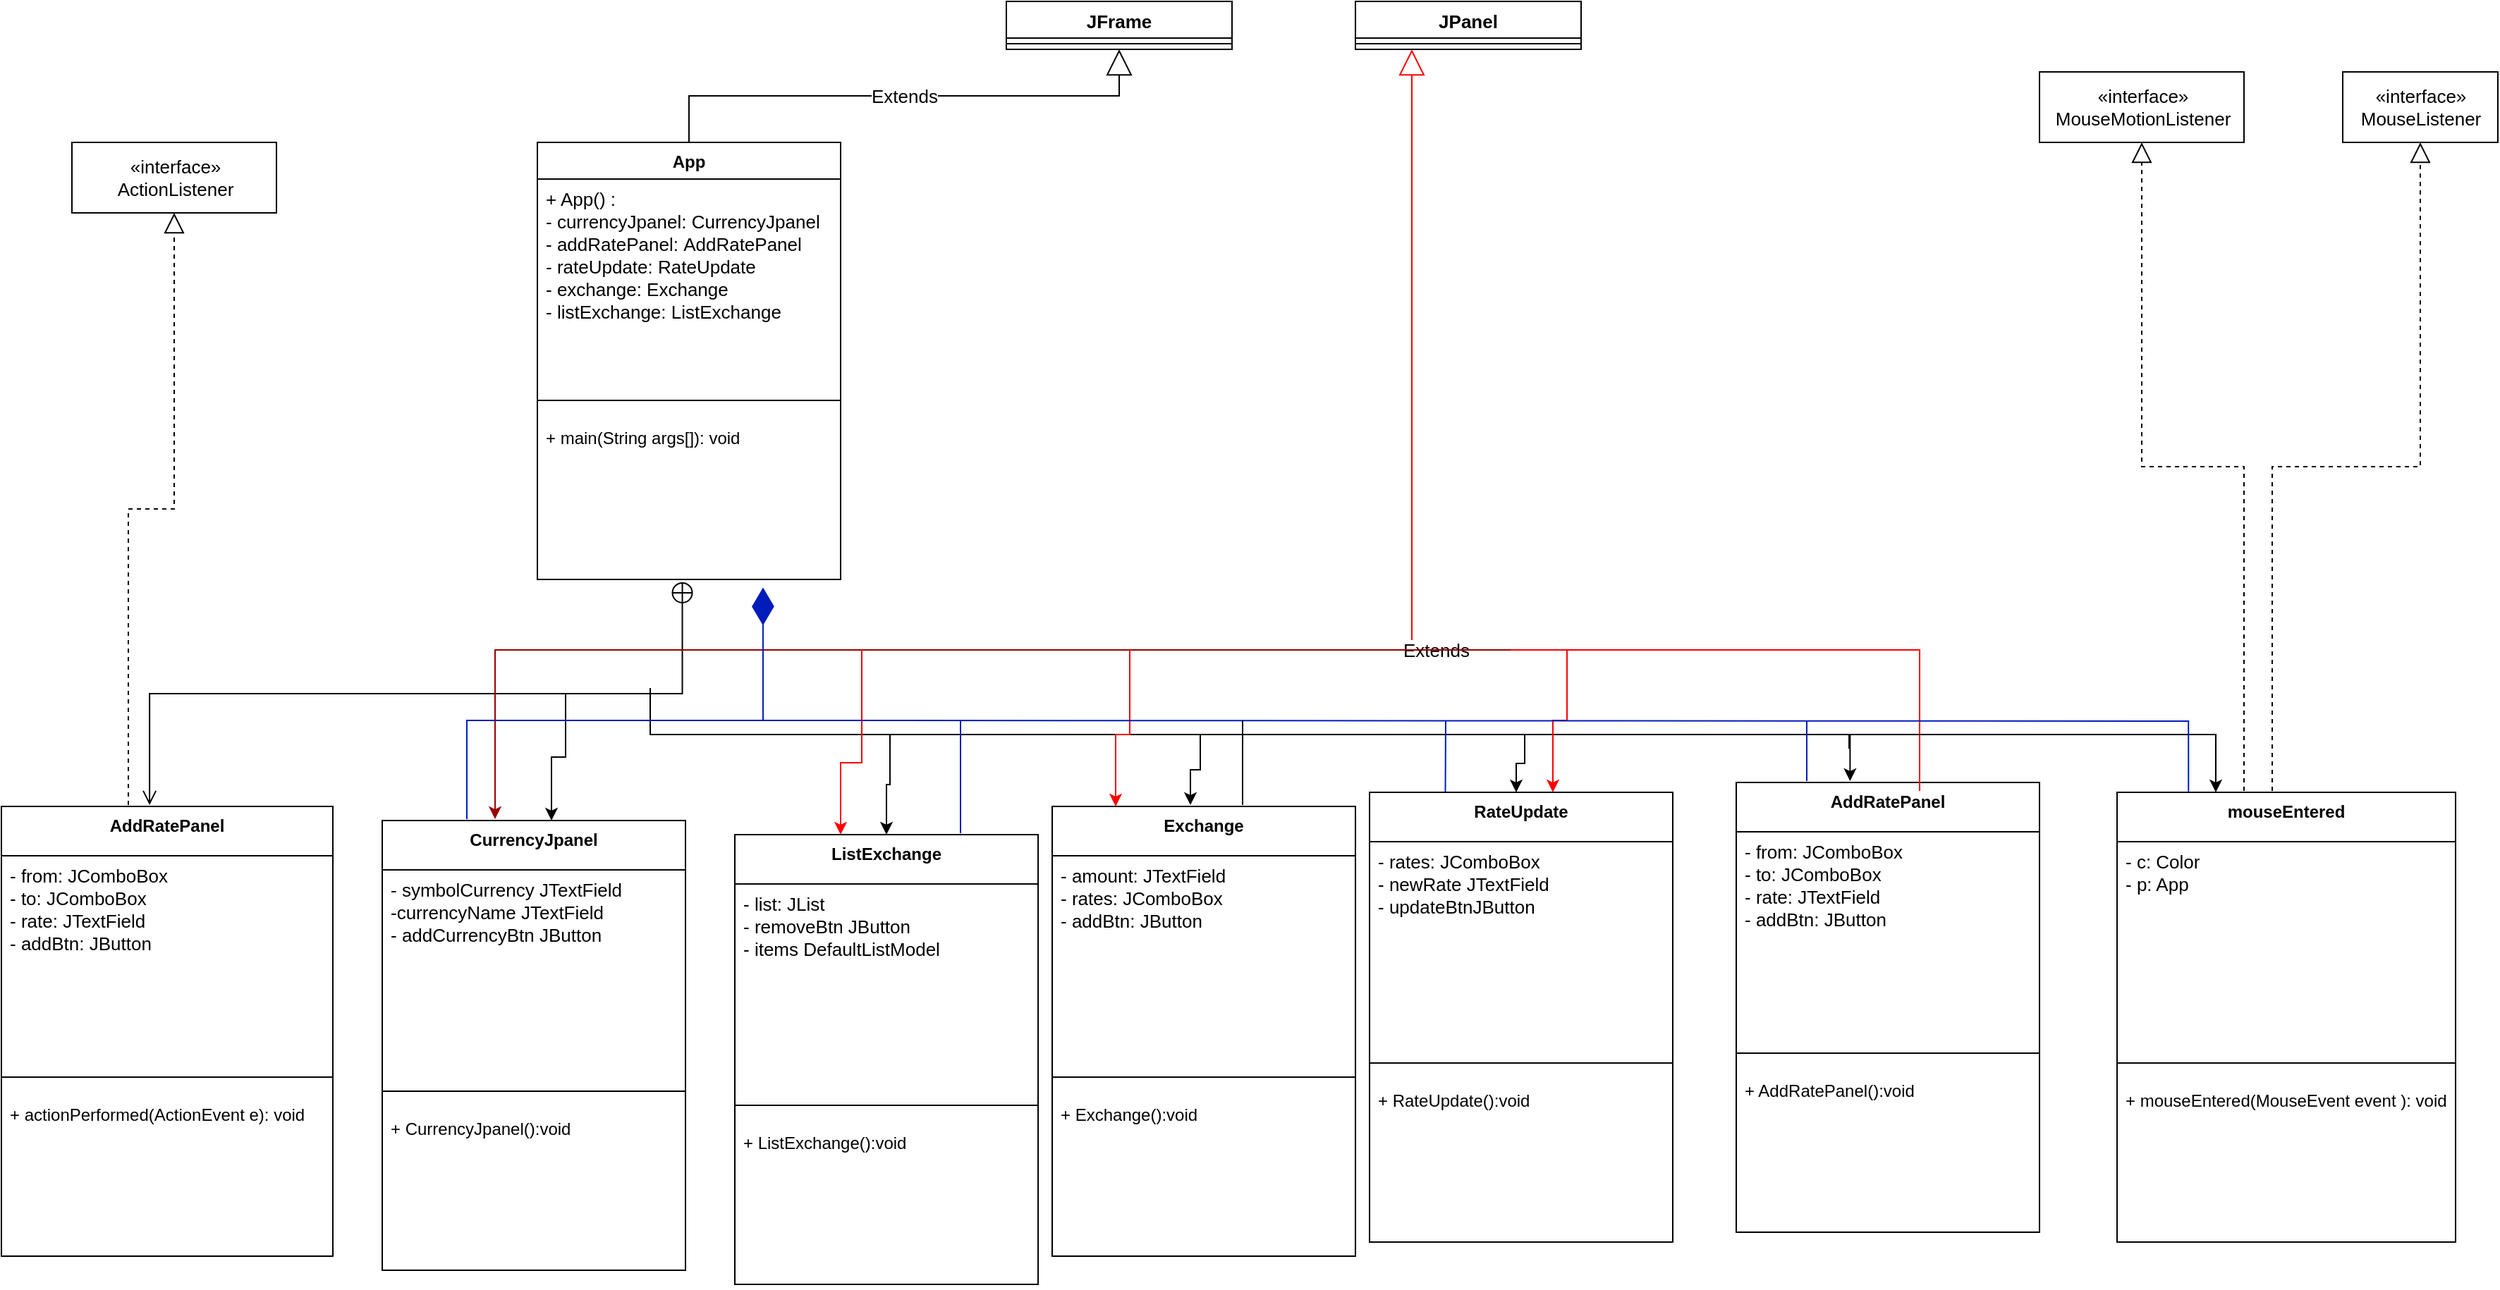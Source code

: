 <mxfile version="18.0.4" type="device"><diagram id="217wpUSoL_snK_E3ENLJ" name="Page-1"><mxGraphModel dx="2737" dy="995" grid="1" gridSize="10" guides="1" tooltips="1" connect="1" arrows="1" fold="1" page="1" pageScale="1" pageWidth="850" pageHeight="1100" math="0" shadow="0"><root><mxCell id="0"/><mxCell id="1" parent="0"/><mxCell id="4fV2zN9EsYsh9YsuA4X6-6" value="App" style="swimlane;fontStyle=1;align=center;verticalAlign=top;childLayout=stackLayout;horizontal=1;startSize=26;horizontalStack=0;resizeParent=1;resizeParentMax=0;resizeLast=0;collapsible=1;marginBottom=0;" vertex="1" parent="1"><mxGeometry x="-130" y="110" width="215" height="310" as="geometry"><mxRectangle x="300" y="40" width="60" height="26" as="alternateBounds"/></mxGeometry></mxCell><mxCell id="4fV2zN9EsYsh9YsuA4X6-7" value="+ App() :&#10;- currencyJpanel: CurrencyJpanel&#10;- addRatePanel: AddRatePanel&#10;- rateUpdate: RateUpdate&#10;- exchange: Exchange&#10;- listExchange: ListExchange" style="text;strokeColor=none;fillColor=none;align=left;verticalAlign=top;spacingLeft=4;spacingRight=4;overflow=hidden;rotatable=0;points=[[0,0.5],[1,0.5]];portConstraint=eastwest;fontSize=13;" vertex="1" parent="4fV2zN9EsYsh9YsuA4X6-6"><mxGeometry y="26" width="215" height="144" as="geometry"/></mxCell><mxCell id="4fV2zN9EsYsh9YsuA4X6-8" value="" style="line;strokeWidth=1;fillColor=none;align=left;verticalAlign=middle;spacingTop=-1;spacingLeft=3;spacingRight=3;rotatable=0;labelPosition=right;points=[];portConstraint=eastwest;" vertex="1" parent="4fV2zN9EsYsh9YsuA4X6-6"><mxGeometry y="170" width="215" height="26" as="geometry"/></mxCell><mxCell id="4fV2zN9EsYsh9YsuA4X6-9" value="+ main(String args[]): void" style="text;strokeColor=none;fillColor=none;align=left;verticalAlign=top;spacingLeft=4;spacingRight=4;overflow=hidden;rotatable=0;points=[[0,0.5],[1,0.5]];portConstraint=eastwest;" vertex="1" parent="4fV2zN9EsYsh9YsuA4X6-6"><mxGeometry y="196" width="215" height="114" as="geometry"/></mxCell><mxCell id="4fV2zN9EsYsh9YsuA4X6-51" value="JFrame" style="swimlane;fontStyle=1;align=center;verticalAlign=top;childLayout=stackLayout;horizontal=1;startSize=26;horizontalStack=0;resizeParent=1;resizeParentMax=0;resizeLast=0;collapsible=1;marginBottom=0;fontSize=13;fillColor=default;" vertex="1" parent="1"><mxGeometry x="202.5" y="10" width="160" height="34" as="geometry"/></mxCell><mxCell id="4fV2zN9EsYsh9YsuA4X6-53" value="" style="line;strokeWidth=1;fillColor=none;align=left;verticalAlign=middle;spacingTop=-1;spacingLeft=3;spacingRight=3;rotatable=0;labelPosition=right;points=[];portConstraint=eastwest;fontSize=13;" vertex="1" parent="4fV2zN9EsYsh9YsuA4X6-51"><mxGeometry y="26" width="160" height="8" as="geometry"/></mxCell><mxCell id="4fV2zN9EsYsh9YsuA4X6-58" value="AddRatePanel" style="swimlane;fontStyle=1;align=center;verticalAlign=top;childLayout=stackLayout;horizontal=1;startSize=35;horizontalStack=0;resizeParent=1;resizeParentMax=0;resizeLast=0;collapsible=1;marginBottom=0;" vertex="1" parent="1"><mxGeometry x="720" y="564" width="215" height="319" as="geometry"><mxRectangle x="300" y="40" width="60" height="26" as="alternateBounds"/></mxGeometry></mxCell><mxCell id="4fV2zN9EsYsh9YsuA4X6-59" value="- from: JComboBox&#10;- to: JComboBox&#10;- rate: JTextField&#10;- addBtn: JButton" style="text;strokeColor=none;fillColor=none;align=left;verticalAlign=top;spacingLeft=4;spacingRight=4;overflow=hidden;rotatable=0;points=[[0,0.5],[1,0.5]];portConstraint=eastwest;fontSize=13;" vertex="1" parent="4fV2zN9EsYsh9YsuA4X6-58"><mxGeometry y="35" width="215" height="144" as="geometry"/></mxCell><mxCell id="4fV2zN9EsYsh9YsuA4X6-60" value="" style="line;strokeWidth=1;fillColor=none;align=left;verticalAlign=middle;spacingTop=-1;spacingLeft=3;spacingRight=3;rotatable=0;labelPosition=right;points=[];portConstraint=eastwest;" vertex="1" parent="4fV2zN9EsYsh9YsuA4X6-58"><mxGeometry y="179" width="215" height="26" as="geometry"/></mxCell><mxCell id="4fV2zN9EsYsh9YsuA4X6-61" value="+ AddRatePanel():void" style="text;strokeColor=none;fillColor=none;align=left;verticalAlign=top;spacingLeft=4;spacingRight=4;overflow=hidden;rotatable=0;points=[[0,0.5],[1,0.5]];portConstraint=eastwest;" vertex="1" parent="4fV2zN9EsYsh9YsuA4X6-58"><mxGeometry y="205" width="215" height="114" as="geometry"/></mxCell><mxCell id="4fV2zN9EsYsh9YsuA4X6-62" value="JPanel" style="swimlane;fontStyle=1;align=center;verticalAlign=top;childLayout=stackLayout;horizontal=1;startSize=26;horizontalStack=0;resizeParent=1;resizeParentMax=0;resizeLast=0;collapsible=1;marginBottom=0;fontSize=13;fillColor=default;" vertex="1" parent="1"><mxGeometry x="450" y="10" width="160" height="34" as="geometry"/></mxCell><mxCell id="4fV2zN9EsYsh9YsuA4X6-63" value="" style="line;strokeWidth=1;fillColor=none;align=left;verticalAlign=middle;spacingTop=-1;spacingLeft=3;spacingRight=3;rotatable=0;labelPosition=right;points=[];portConstraint=eastwest;fontSize=13;" vertex="1" parent="4fV2zN9EsYsh9YsuA4X6-62"><mxGeometry y="26" width="160" height="8" as="geometry"/></mxCell><mxCell id="4fV2zN9EsYsh9YsuA4X6-67" value="RateUpdate" style="swimlane;fontStyle=1;align=center;verticalAlign=top;childLayout=stackLayout;horizontal=1;startSize=35;horizontalStack=0;resizeParent=1;resizeParentMax=0;resizeLast=0;collapsible=1;marginBottom=0;" vertex="1" parent="1"><mxGeometry x="460" y="571" width="215" height="319" as="geometry"><mxRectangle x="300" y="40" width="60" height="26" as="alternateBounds"/></mxGeometry></mxCell><mxCell id="4fV2zN9EsYsh9YsuA4X6-68" value="- rates: JComboBox&#10;- newRate JTextField&#10;- updateBtnJButton" style="text;strokeColor=none;fillColor=none;align=left;verticalAlign=top;spacingLeft=4;spacingRight=4;overflow=hidden;rotatable=0;points=[[0,0.5],[1,0.5]];portConstraint=eastwest;fontSize=13;" vertex="1" parent="4fV2zN9EsYsh9YsuA4X6-67"><mxGeometry y="35" width="215" height="144" as="geometry"/></mxCell><mxCell id="4fV2zN9EsYsh9YsuA4X6-69" value="" style="line;strokeWidth=1;fillColor=none;align=left;verticalAlign=middle;spacingTop=-1;spacingLeft=3;spacingRight=3;rotatable=0;labelPosition=right;points=[];portConstraint=eastwest;" vertex="1" parent="4fV2zN9EsYsh9YsuA4X6-67"><mxGeometry y="179" width="215" height="26" as="geometry"/></mxCell><mxCell id="4fV2zN9EsYsh9YsuA4X6-70" value="+ RateUpdate():void" style="text;strokeColor=none;fillColor=none;align=left;verticalAlign=top;spacingLeft=4;spacingRight=4;overflow=hidden;rotatable=0;points=[[0,0.5],[1,0.5]];portConstraint=eastwest;" vertex="1" parent="4fV2zN9EsYsh9YsuA4X6-67"><mxGeometry y="205" width="215" height="114" as="geometry"/></mxCell><mxCell id="4fV2zN9EsYsh9YsuA4X6-71" value="Exchange" style="swimlane;fontStyle=1;align=center;verticalAlign=top;childLayout=stackLayout;horizontal=1;startSize=35;horizontalStack=0;resizeParent=1;resizeParentMax=0;resizeLast=0;collapsible=1;marginBottom=0;" vertex="1" parent="1"><mxGeometry x="235" y="581" width="215" height="319" as="geometry"><mxRectangle x="300" y="40" width="60" height="26" as="alternateBounds"/></mxGeometry></mxCell><mxCell id="4fV2zN9EsYsh9YsuA4X6-72" value="- amount: JTextField&#10;- rates: JComboBox&#10;- addBtn: JButton" style="text;strokeColor=none;fillColor=none;align=left;verticalAlign=top;spacingLeft=4;spacingRight=4;overflow=hidden;rotatable=0;points=[[0,0.5],[1,0.5]];portConstraint=eastwest;fontSize=13;" vertex="1" parent="4fV2zN9EsYsh9YsuA4X6-71"><mxGeometry y="35" width="215" height="144" as="geometry"/></mxCell><mxCell id="4fV2zN9EsYsh9YsuA4X6-73" value="" style="line;strokeWidth=1;fillColor=none;align=left;verticalAlign=middle;spacingTop=-1;spacingLeft=3;spacingRight=3;rotatable=0;labelPosition=right;points=[];portConstraint=eastwest;" vertex="1" parent="4fV2zN9EsYsh9YsuA4X6-71"><mxGeometry y="179" width="215" height="26" as="geometry"/></mxCell><mxCell id="4fV2zN9EsYsh9YsuA4X6-74" value="+ Exchange():void" style="text;strokeColor=none;fillColor=none;align=left;verticalAlign=top;spacingLeft=4;spacingRight=4;overflow=hidden;rotatable=0;points=[[0,0.5],[1,0.5]];portConstraint=eastwest;" vertex="1" parent="4fV2zN9EsYsh9YsuA4X6-71"><mxGeometry y="205" width="215" height="114" as="geometry"/></mxCell><mxCell id="4fV2zN9EsYsh9YsuA4X6-75" value="ListExchange" style="swimlane;fontStyle=1;align=center;verticalAlign=top;childLayout=stackLayout;horizontal=1;startSize=35;horizontalStack=0;resizeParent=1;resizeParentMax=0;resizeLast=0;collapsible=1;marginBottom=0;" vertex="1" parent="1"><mxGeometry x="10" y="601" width="215" height="319" as="geometry"><mxRectangle x="300" y="40" width="60" height="26" as="alternateBounds"/></mxGeometry></mxCell><mxCell id="4fV2zN9EsYsh9YsuA4X6-76" value="- list: JList&#10;- removeBtn JButton&#10;- items DefaultListModel" style="text;strokeColor=none;fillColor=none;align=left;verticalAlign=top;spacingLeft=4;spacingRight=4;overflow=hidden;rotatable=0;points=[[0,0.5],[1,0.5]];portConstraint=eastwest;fontSize=13;" vertex="1" parent="4fV2zN9EsYsh9YsuA4X6-75"><mxGeometry y="35" width="215" height="144" as="geometry"/></mxCell><mxCell id="4fV2zN9EsYsh9YsuA4X6-77" value="" style="line;strokeWidth=1;fillColor=none;align=left;verticalAlign=middle;spacingTop=-1;spacingLeft=3;spacingRight=3;rotatable=0;labelPosition=right;points=[];portConstraint=eastwest;" vertex="1" parent="4fV2zN9EsYsh9YsuA4X6-75"><mxGeometry y="179" width="215" height="26" as="geometry"/></mxCell><mxCell id="4fV2zN9EsYsh9YsuA4X6-78" value="+ ListExchange():void" style="text;strokeColor=none;fillColor=none;align=left;verticalAlign=top;spacingLeft=4;spacingRight=4;overflow=hidden;rotatable=0;points=[[0,0.5],[1,0.5]];portConstraint=eastwest;" vertex="1" parent="4fV2zN9EsYsh9YsuA4X6-75"><mxGeometry y="205" width="215" height="114" as="geometry"/></mxCell><mxCell id="4fV2zN9EsYsh9YsuA4X6-79" value="CurrencyJpanel" style="swimlane;fontStyle=1;align=center;verticalAlign=top;childLayout=stackLayout;horizontal=1;startSize=35;horizontalStack=0;resizeParent=1;resizeParentMax=0;resizeLast=0;collapsible=1;marginBottom=0;" vertex="1" parent="1"><mxGeometry x="-240" y="591" width="215" height="319" as="geometry"><mxRectangle x="300" y="40" width="60" height="26" as="alternateBounds"/></mxGeometry></mxCell><mxCell id="4fV2zN9EsYsh9YsuA4X6-80" value="- symbolCurrency JTextField&#10;-currencyName JTextField&#10;- addCurrencyBtn JButton" style="text;strokeColor=none;fillColor=none;align=left;verticalAlign=top;spacingLeft=4;spacingRight=4;overflow=hidden;rotatable=0;points=[[0,0.5],[1,0.5]];portConstraint=eastwest;fontSize=13;" vertex="1" parent="4fV2zN9EsYsh9YsuA4X6-79"><mxGeometry y="35" width="215" height="144" as="geometry"/></mxCell><mxCell id="4fV2zN9EsYsh9YsuA4X6-81" value="" style="line;strokeWidth=1;fillColor=none;align=left;verticalAlign=middle;spacingTop=-1;spacingLeft=3;spacingRight=3;rotatable=0;labelPosition=right;points=[];portConstraint=eastwest;" vertex="1" parent="4fV2zN9EsYsh9YsuA4X6-79"><mxGeometry y="179" width="215" height="26" as="geometry"/></mxCell><mxCell id="4fV2zN9EsYsh9YsuA4X6-82" value="+ CurrencyJpanel():void" style="text;strokeColor=none;fillColor=none;align=left;verticalAlign=top;spacingLeft=4;spacingRight=4;overflow=hidden;rotatable=0;points=[[0,0.5],[1,0.5]];portConstraint=eastwest;" vertex="1" parent="4fV2zN9EsYsh9YsuA4X6-79"><mxGeometry y="205" width="215" height="114" as="geometry"/></mxCell><mxCell id="4fV2zN9EsYsh9YsuA4X6-83" value="AddRatePanel" style="swimlane;fontStyle=1;align=center;verticalAlign=top;childLayout=stackLayout;horizontal=1;startSize=35;horizontalStack=0;resizeParent=1;resizeParentMax=0;resizeLast=0;collapsible=1;marginBottom=0;" vertex="1" parent="1"><mxGeometry x="-510" y="581" width="235" height="319" as="geometry"><mxRectangle x="300" y="40" width="60" height="26" as="alternateBounds"/></mxGeometry></mxCell><mxCell id="4fV2zN9EsYsh9YsuA4X6-84" value="- from: JComboBox&#10;- to: JComboBox&#10;- rate: JTextField&#10;- addBtn: JButton" style="text;strokeColor=none;fillColor=none;align=left;verticalAlign=top;spacingLeft=4;spacingRight=4;overflow=hidden;rotatable=0;points=[[0,0.5],[1,0.5]];portConstraint=eastwest;fontSize=13;" vertex="1" parent="4fV2zN9EsYsh9YsuA4X6-83"><mxGeometry y="35" width="235" height="144" as="geometry"/></mxCell><mxCell id="4fV2zN9EsYsh9YsuA4X6-85" value="" style="line;strokeWidth=1;fillColor=none;align=left;verticalAlign=middle;spacingTop=-1;spacingLeft=3;spacingRight=3;rotatable=0;labelPosition=right;points=[];portConstraint=eastwest;" vertex="1" parent="4fV2zN9EsYsh9YsuA4X6-83"><mxGeometry y="179" width="235" height="26" as="geometry"/></mxCell><mxCell id="4fV2zN9EsYsh9YsuA4X6-86" value="+ actionPerformed(ActionEvent e): void" style="text;strokeColor=none;fillColor=none;align=left;verticalAlign=top;spacingLeft=4;spacingRight=4;overflow=hidden;rotatable=0;points=[[0,0.5],[1,0.5]];portConstraint=eastwest;" vertex="1" parent="4fV2zN9EsYsh9YsuA4X6-83"><mxGeometry y="205" width="235" height="114" as="geometry"/></mxCell><mxCell id="4fV2zN9EsYsh9YsuA4X6-113" value="" style="endArrow=open;startArrow=circlePlus;endFill=0;startFill=0;endSize=8;html=1;rounded=0;fontSize=13;exitX=0.478;exitY=1.013;exitDx=0;exitDy=0;exitPerimeter=0;entryX=0.447;entryY=-0.003;entryDx=0;entryDy=0;entryPerimeter=0;edgeStyle=elbowEdgeStyle;elbow=vertical;" edge="1" parent="1" source="4fV2zN9EsYsh9YsuA4X6-9" target="4fV2zN9EsYsh9YsuA4X6-83"><mxGeometry width="160" relative="1" as="geometry"><mxPoint x="-40" y="430" as="sourcePoint"/><mxPoint x="240" y="680" as="targetPoint"/></mxGeometry></mxCell><mxCell id="4fV2zN9EsYsh9YsuA4X6-118" value="" style="edgeStyle=elbowEdgeStyle;elbow=vertical;endArrow=classic;html=1;rounded=0;fontSize=13;" edge="1" parent="1"><mxGeometry width="50" height="50" relative="1" as="geometry"><mxPoint x="-110" y="501" as="sourcePoint"/><mxPoint x="-120" y="591" as="targetPoint"/></mxGeometry></mxCell><mxCell id="4fV2zN9EsYsh9YsuA4X6-119" value="" style="edgeStyle=elbowEdgeStyle;elbow=vertical;endArrow=classic;html=1;rounded=0;fontSize=13;" edge="1" parent="1"><mxGeometry width="50" height="50" relative="1" as="geometry"><mxPoint x="-50" y="497" as="sourcePoint"/><mxPoint x="800.695" y="563" as="targetPoint"/></mxGeometry></mxCell><mxCell id="4fV2zN9EsYsh9YsuA4X6-120" value="" style="edgeStyle=elbowEdgeStyle;elbow=vertical;endArrow=classic;html=1;rounded=0;fontSize=13;entryX=0.5;entryY=0;entryDx=0;entryDy=0;" edge="1" parent="1" target="4fV2zN9EsYsh9YsuA4X6-75"><mxGeometry width="50" height="50" relative="1" as="geometry"><mxPoint x="120" y="530" as="sourcePoint"/><mxPoint x="-100" y="611" as="targetPoint"/></mxGeometry></mxCell><mxCell id="4fV2zN9EsYsh9YsuA4X6-127" value="" style="edgeStyle=elbowEdgeStyle;elbow=vertical;endArrow=classic;html=1;rounded=0;fontSize=13;" edge="1" parent="1"><mxGeometry width="50" height="50" relative="1" as="geometry"><mxPoint x="340" y="530" as="sourcePoint"/><mxPoint x="333" y="580" as="targetPoint"/></mxGeometry></mxCell><mxCell id="4fV2zN9EsYsh9YsuA4X6-133" value="" style="edgeStyle=elbowEdgeStyle;elbow=vertical;endArrow=classic;html=1;rounded=0;fontSize=13;" edge="1" parent="1"><mxGeometry width="50" height="50" relative="1" as="geometry"><mxPoint x="570" y="530" as="sourcePoint"/><mxPoint x="564" y="571" as="targetPoint"/></mxGeometry></mxCell><mxCell id="4fV2zN9EsYsh9YsuA4X6-134" value="Extends" style="endArrow=block;endSize=16;endFill=0;html=1;rounded=0;fontSize=13;entryX=0.25;entryY=1;entryDx=0;entryDy=0;edgeStyle=elbowEdgeStyle;elbow=vertical;strokeColor=#FF0000;" edge="1" parent="1" target="4fV2zN9EsYsh9YsuA4X6-62"><mxGeometry width="160" relative="1" as="geometry"><mxPoint x="850" y="570" as="sourcePoint"/><mxPoint x="420" y="360" as="targetPoint"/><Array as="points"><mxPoint x="680" y="470"/></Array></mxGeometry></mxCell><mxCell id="4fV2zN9EsYsh9YsuA4X6-136" value="" style="edgeStyle=elbowEdgeStyle;elbow=vertical;endArrow=classic;html=1;rounded=0;fontSize=13;strokeColor=#FF0000;" edge="1" parent="1"><mxGeometry width="50" height="50" relative="1" as="geometry"><mxPoint x="600" y="470" as="sourcePoint"/><mxPoint x="590" y="571" as="targetPoint"/><Array as="points"><mxPoint x="670" y="520"/></Array></mxGeometry></mxCell><mxCell id="4fV2zN9EsYsh9YsuA4X6-137" value="" style="edgeStyle=elbowEdgeStyle;elbow=vertical;endArrow=classic;html=1;rounded=0;fontSize=13;strokeColor=#990000;" edge="1" parent="1"><mxGeometry width="50" height="50" relative="1" as="geometry"><mxPoint x="560" y="470" as="sourcePoint"/><mxPoint x="-160" y="590" as="targetPoint"/><Array as="points"><mxPoint x="-300" y="470"/></Array></mxGeometry></mxCell><mxCell id="4fV2zN9EsYsh9YsuA4X6-138" value="" style="edgeStyle=elbowEdgeStyle;elbow=vertical;endArrow=classic;html=1;rounded=0;fontSize=13;strokeColor=#FF0000;" edge="1" parent="1"><mxGeometry width="50" height="50" relative="1" as="geometry"><mxPoint x="290" y="470" as="sourcePoint"/><mxPoint x="280" y="581" as="targetPoint"/><Array as="points"><mxPoint x="360" y="530"/></Array></mxGeometry></mxCell><mxCell id="4fV2zN9EsYsh9YsuA4X6-139" value="" style="edgeStyle=elbowEdgeStyle;elbow=vertical;endArrow=classic;html=1;rounded=0;fontSize=13;strokeColor=#FF0000;" edge="1" parent="1"><mxGeometry width="50" height="50" relative="1" as="geometry"><mxPoint x="100" y="470" as="sourcePoint"/><mxPoint x="85" y="601" as="targetPoint"/><Array as="points"><mxPoint x="165" y="550"/></Array></mxGeometry></mxCell><mxCell id="4fV2zN9EsYsh9YsuA4X6-142" value="mouseEntered" style="swimlane;fontStyle=1;align=center;verticalAlign=top;childLayout=stackLayout;horizontal=1;startSize=35;horizontalStack=0;resizeParent=1;resizeParentMax=0;resizeLast=0;collapsible=1;marginBottom=0;" vertex="1" parent="1"><mxGeometry x="990" y="571" width="240" height="319" as="geometry"><mxRectangle x="300" y="40" width="60" height="26" as="alternateBounds"/></mxGeometry></mxCell><mxCell id="4fV2zN9EsYsh9YsuA4X6-143" value="- c: Color&#10;- p: App" style="text;strokeColor=none;fillColor=none;align=left;verticalAlign=top;spacingLeft=4;spacingRight=4;overflow=hidden;rotatable=0;points=[[0,0.5],[1,0.5]];portConstraint=eastwest;fontSize=13;" vertex="1" parent="4fV2zN9EsYsh9YsuA4X6-142"><mxGeometry y="35" width="240" height="144" as="geometry"/></mxCell><mxCell id="4fV2zN9EsYsh9YsuA4X6-144" value="" style="line;strokeWidth=1;fillColor=none;align=left;verticalAlign=middle;spacingTop=-1;spacingLeft=3;spacingRight=3;rotatable=0;labelPosition=right;points=[];portConstraint=eastwest;" vertex="1" parent="4fV2zN9EsYsh9YsuA4X6-142"><mxGeometry y="179" width="240" height="26" as="geometry"/></mxCell><mxCell id="4fV2zN9EsYsh9YsuA4X6-145" value="+ mouseEntered(MouseEvent event ): void" style="text;strokeColor=none;fillColor=none;align=left;verticalAlign=top;spacingLeft=4;spacingRight=4;overflow=hidden;rotatable=0;points=[[0,0.5],[1,0.5]];portConstraint=eastwest;" vertex="1" parent="4fV2zN9EsYsh9YsuA4X6-142"><mxGeometry y="205" width="240" height="114" as="geometry"/></mxCell><mxCell id="4fV2zN9EsYsh9YsuA4X6-148" value="«interface»&lt;br&gt;&lt;span style=&quot;text-align: left;&quot;&gt;MouseMotionListener&lt;/span&gt;" style="html=1;fontSize=13;fillColor=default;" vertex="1" parent="1"><mxGeometry x="935" y="60" width="145" height="50" as="geometry"/></mxCell><mxCell id="4fV2zN9EsYsh9YsuA4X6-149" value="«interface»&lt;br&gt;&lt;span style=&quot;text-align: left;&quot;&gt;MouseListener&lt;/span&gt;" style="html=1;fontSize=13;fillColor=default;" vertex="1" parent="1"><mxGeometry x="1150" y="60" width="110" height="50" as="geometry"/></mxCell><mxCell id="4fV2zN9EsYsh9YsuA4X6-150" value="" style="endArrow=block;dashed=1;endFill=0;endSize=12;html=1;rounded=0;fontSize=13;strokeColor=#000000;entryX=0.5;entryY=1;entryDx=0;entryDy=0;edgeStyle=elbowEdgeStyle;elbow=vertical;" edge="1" parent="1" target="4fV2zN9EsYsh9YsuA4X6-148"><mxGeometry width="160" relative="1" as="geometry"><mxPoint x="1080" y="570" as="sourcePoint"/><mxPoint x="1040" y="440" as="targetPoint"/></mxGeometry></mxCell><mxCell id="4fV2zN9EsYsh9YsuA4X6-151" value="" style="endArrow=block;dashed=1;endFill=0;endSize=12;html=1;rounded=0;fontSize=13;strokeColor=#000000;entryX=0.5;entryY=1;entryDx=0;entryDy=0;edgeStyle=elbowEdgeStyle;elbow=vertical;" edge="1" parent="1" target="4fV2zN9EsYsh9YsuA4X6-149"><mxGeometry width="160" relative="1" as="geometry"><mxPoint x="1100" y="570" as="sourcePoint"/><mxPoint x="1017.5" y="120" as="targetPoint"/></mxGeometry></mxCell><mxCell id="4fV2zN9EsYsh9YsuA4X6-152" value="" style="edgeStyle=elbowEdgeStyle;elbow=vertical;endArrow=classic;html=1;rounded=0;fontSize=13;" edge="1" parent="1"><mxGeometry width="50" height="50" relative="1" as="geometry"><mxPoint x="800" y="540" as="sourcePoint"/><mxPoint x="1060" y="571" as="targetPoint"/><Array as="points"><mxPoint x="940" y="530"/></Array></mxGeometry></mxCell><mxCell id="4fV2zN9EsYsh9YsuA4X6-153" value="Extends" style="endArrow=block;endSize=16;endFill=0;html=1;rounded=0;fontSize=13;strokeColor=#000000;exitX=0.5;exitY=0;exitDx=0;exitDy=0;entryX=0.5;entryY=1;entryDx=0;entryDy=0;edgeStyle=orthogonalEdgeStyle;" edge="1" parent="1" source="4fV2zN9EsYsh9YsuA4X6-6" target="4fV2zN9EsYsh9YsuA4X6-51"><mxGeometry width="160" relative="1" as="geometry"><mxPoint x="270" y="400" as="sourcePoint"/><mxPoint x="430" y="400" as="targetPoint"/></mxGeometry></mxCell><mxCell id="4fV2zN9EsYsh9YsuA4X6-154" value="" style="endArrow=diamondThin;endFill=1;endSize=24;html=1;rounded=0;fontSize=13;strokeColor=#001DBC;entryX=0.744;entryY=1.05;entryDx=0;entryDy=0;entryPerimeter=0;edgeStyle=orthogonalEdgeStyle;fillColor=#0050ef;" edge="1" parent="1" target="4fV2zN9EsYsh9YsuA4X6-9"><mxGeometry width="160" relative="1" as="geometry"><mxPoint x="-180" y="590" as="sourcePoint"/><mxPoint x="120" y="500" as="targetPoint"/><Array as="points"><mxPoint x="-180" y="520"/><mxPoint x="30" y="520"/></Array></mxGeometry></mxCell><mxCell id="4fV2zN9EsYsh9YsuA4X6-156" value="" style="endArrow=none;html=1;rounded=0;fontSize=13;strokeColor=#001DBC;entryX=0.211;entryY=-0.002;entryDx=0;entryDy=0;entryPerimeter=0;edgeStyle=orthogonalEdgeStyle;fillColor=#0050ef;" edge="1" parent="1" target="4fV2zN9EsYsh9YsuA4X6-142"><mxGeometry width="50" height="50" relative="1" as="geometry"><mxPoint x="30" y="520" as="sourcePoint"/><mxPoint x="90" y="440" as="targetPoint"/></mxGeometry></mxCell><mxCell id="4fV2zN9EsYsh9YsuA4X6-157" value="" style="endArrow=none;html=1;rounded=0;fontSize=13;strokeColor=#001DBC;fillColor=#0050ef;" edge="1" parent="1"><mxGeometry width="50" height="50" relative="1" as="geometry"><mxPoint x="170" y="600" as="sourcePoint"/><mxPoint x="170" y="520" as="targetPoint"/></mxGeometry></mxCell><mxCell id="4fV2zN9EsYsh9YsuA4X6-158" value="" style="endArrow=none;html=1;rounded=0;fontSize=13;strokeColor=#000000;" edge="1" parent="1"><mxGeometry width="50" height="50" relative="1" as="geometry"><mxPoint x="370" y="580" as="sourcePoint"/><mxPoint x="370" y="520" as="targetPoint"/></mxGeometry></mxCell><mxCell id="4fV2zN9EsYsh9YsuA4X6-159" value="" style="endArrow=none;html=1;rounded=0;fontSize=13;strokeColor=#001DBC;exitX=0.25;exitY=0;exitDx=0;exitDy=0;fillColor=#0050ef;" edge="1" parent="1" source="4fV2zN9EsYsh9YsuA4X6-67"><mxGeometry width="50" height="50" relative="1" as="geometry"><mxPoint x="350" y="590" as="sourcePoint"/><mxPoint x="514" y="520" as="targetPoint"/></mxGeometry></mxCell><mxCell id="4fV2zN9EsYsh9YsuA4X6-160" value="" style="endArrow=none;html=1;rounded=0;fontSize=13;strokeColor=#001DBC;fillColor=#0050ef;" edge="1" parent="1"><mxGeometry width="50" height="50" relative="1" as="geometry"><mxPoint x="770" y="563" as="sourcePoint"/><mxPoint x="770" y="520" as="targetPoint"/></mxGeometry></mxCell><mxCell id="4fV2zN9EsYsh9YsuA4X6-168" value="«interface»&lt;br&gt;&lt;div style=&quot;text-align: left;&quot;&gt;&lt;span style=&quot;background-color: initial;&quot;&gt;ActionListener&lt;/span&gt;&lt;/div&gt;" style="html=1;fontSize=13;fillColor=default;" vertex="1" parent="1"><mxGeometry x="-460" y="110" width="145" height="50" as="geometry"/></mxCell><mxCell id="4fV2zN9EsYsh9YsuA4X6-169" value="" style="endArrow=block;dashed=1;endFill=0;endSize=12;html=1;rounded=0;fontSize=13;strokeColor=#000000;entryX=0.5;entryY=1;entryDx=0;entryDy=0;edgeStyle=elbowEdgeStyle;elbow=vertical;" edge="1" parent="1" target="4fV2zN9EsYsh9YsuA4X6-168"><mxGeometry width="160" relative="1" as="geometry"><mxPoint x="-420" y="580" as="sourcePoint"/><mxPoint x="100" y="600" as="targetPoint"/></mxGeometry></mxCell></root></mxGraphModel></diagram></mxfile>